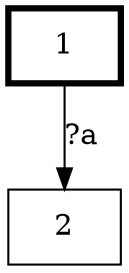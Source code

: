 digraph ICTS { 
 q1 [shape = "rectangle" label="1" penwidth = 3]; 
 q2 [shape = "rectangle" label="2"]; 
 q1 -> q2 [label="?a"]; 
 }
 